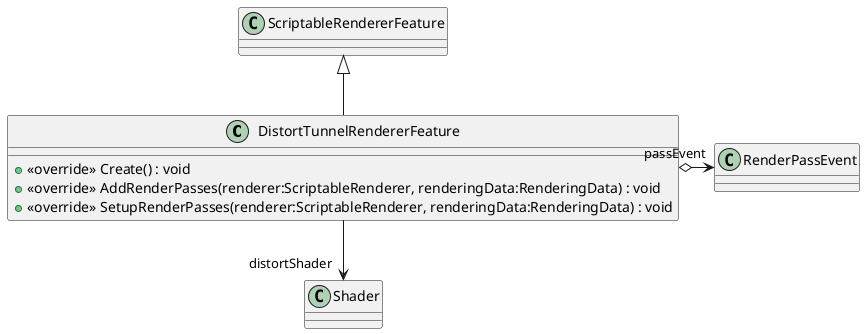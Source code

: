 @startuml
class DistortTunnelRendererFeature {
    + <<override>> Create() : void
    + <<override>> AddRenderPasses(renderer:ScriptableRenderer, renderingData:RenderingData) : void
    + <<override>> SetupRenderPasses(renderer:ScriptableRenderer, renderingData:RenderingData) : void
}
ScriptableRendererFeature <|-- DistortTunnelRendererFeature
DistortTunnelRendererFeature o-> "passEvent" RenderPassEvent
DistortTunnelRendererFeature --> "distortShader" Shader
@enduml
